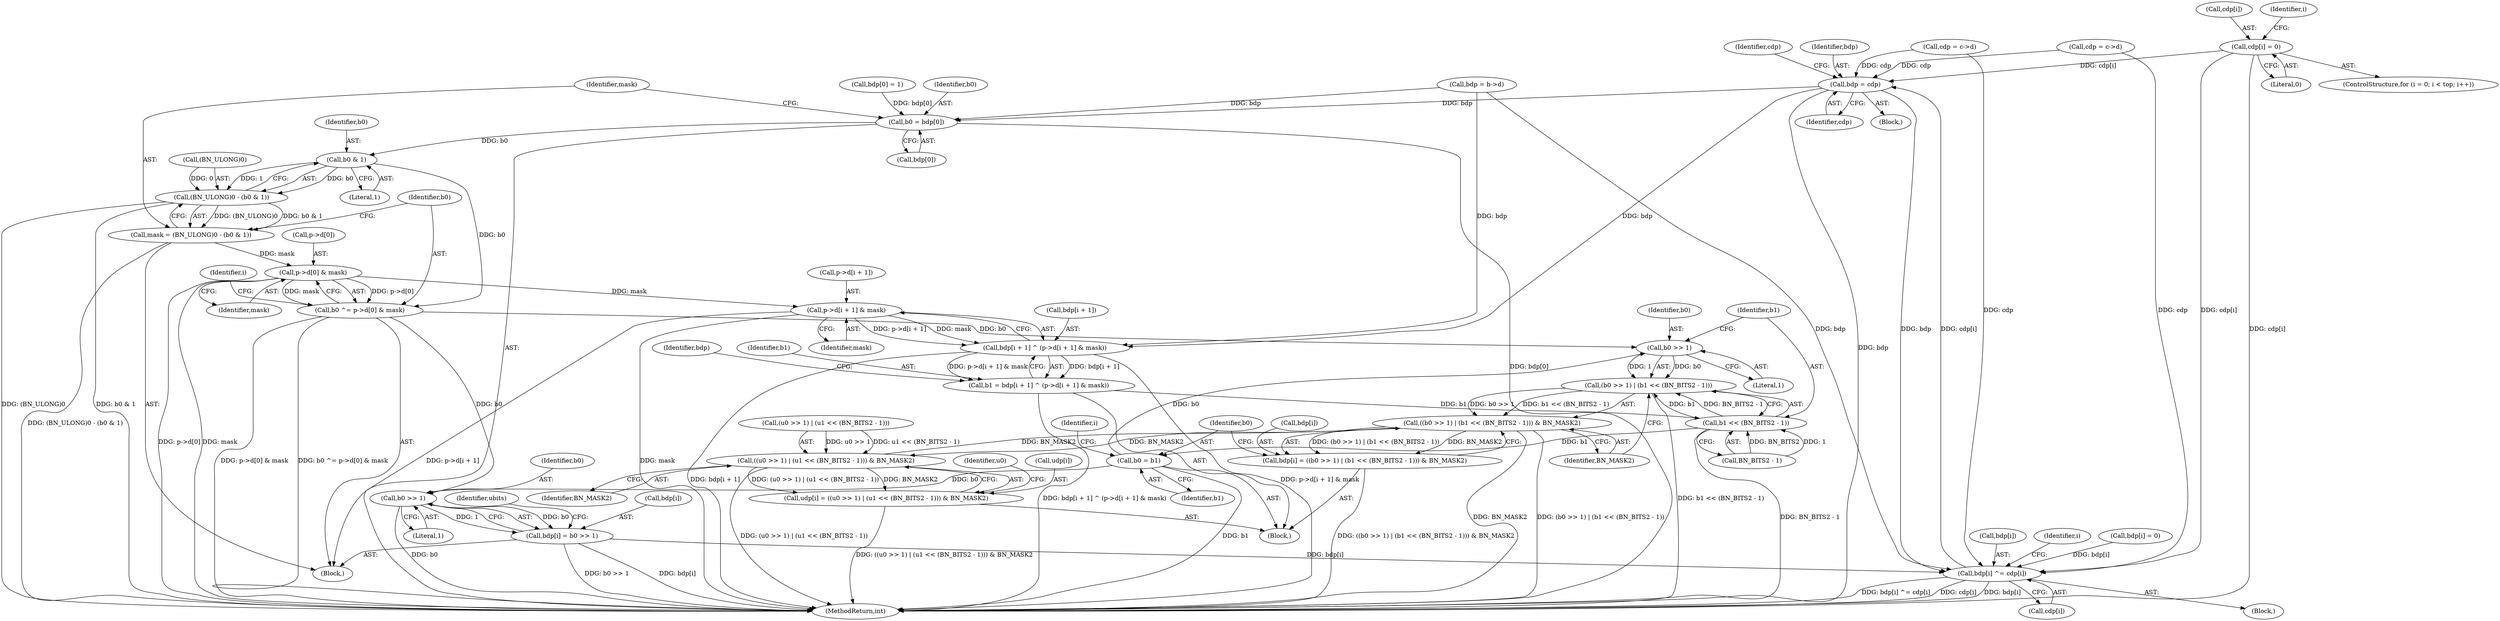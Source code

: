 digraph "0_openssl_4924b37ee01f71ae19c94a8934b80eeb2f677932@array" {
"1000289" [label="(Call,cdp[i] = 0)"];
"1000497" [label="(Call,bdp = cdp)"];
"1000327" [label="(Call,b0 = bdp[0])"];
"1000338" [label="(Call,b0 & 1)"];
"1000334" [label="(Call,(BN_ULONG)0 - (b0 & 1))"];
"1000332" [label="(Call,mask = (BN_ULONG)0 - (b0 & 1))"];
"1000343" [label="(Call,p->d[0] & mask)"];
"1000341" [label="(Call,b0 ^= p->d[0] & mask)"];
"1000410" [label="(Call,b0 >> 1)"];
"1000409" [label="(Call,(b0 >> 1) | (b1 << (BN_BITS2 - 1)))"];
"1000408" [label="(Call,((b0 >> 1) | (b1 << (BN_BITS2 - 1))) & BN_MASK2)"];
"1000373" [label="(Call,((u0 >> 1) | (u1 << (BN_BITS2 - 1))) & BN_MASK2)"];
"1000369" [label="(Call,udp[i] = ((u0 >> 1) | (u1 << (BN_BITS2 - 1))) & BN_MASK2)"];
"1000404" [label="(Call,bdp[i] = ((b0 >> 1) | (b1 << (BN_BITS2 - 1))) & BN_MASK2)"];
"1000433" [label="(Call,b0 >> 1)"];
"1000429" [label="(Call,bdp[i] = b0 >> 1)"];
"1000522" [label="(Call,bdp[i] ^= cdp[i])"];
"1000395" [label="(Call,p->d[i + 1] & mask)"];
"1000389" [label="(Call,bdp[i + 1] ^ (p->d[i + 1] & mask))"];
"1000387" [label="(Call,b1 = bdp[i + 1] ^ (p->d[i + 1] & mask))"];
"1000413" [label="(Call,b1 << (BN_BITS2 - 1))"];
"1000419" [label="(Call,b0 = b1)"];
"1000327" [label="(Call,b0 = bdp[0])"];
"1000497" [label="(Call,bdp = cdp)"];
"1000387" [label="(Call,b1 = bdp[i + 1] ^ (p->d[i + 1] & mask))"];
"1000385" [label="(Identifier,u0)"];
"1000370" [label="(Call,udp[i])"];
"1000413" [label="(Call,b1 << (BN_BITS2 - 1))"];
"1000388" [label="(Identifier,b1)"];
"1000437" [label="(Identifier,ubits)"];
"1000243" [label="(Call,bdp = b->d)"];
"1000316" [label="(Block,)"];
"1000500" [label="(Call,cdp = c->d)"];
"1000349" [label="(Identifier,mask)"];
"1000374" [label="(Call,(u0 >> 1) | (u1 << (BN_BITS2 - 1)))"];
"1000526" [label="(Call,cdp[i])"];
"1000411" [label="(Identifier,b0)"];
"1000334" [label="(Call,(BN_ULONG)0 - (b0 & 1))"];
"1000335" [label="(Call,(BN_ULONG)0)"];
"1000522" [label="(Call,bdp[i] ^= cdp[i])"];
"1000523" [label="(Call,bdp[i])"];
"1000360" [label="(Identifier,i)"];
"1000513" [label="(Identifier,i)"];
"1000332" [label="(Call,mask = (BN_ULONG)0 - (b0 & 1))"];
"1000373" [label="(Call,((u0 >> 1) | (u1 << (BN_BITS2 - 1))) & BN_MASK2)"];
"1000498" [label="(Identifier,bdp)"];
"1000248" [label="(Call,bdp[0] = 1)"];
"1000499" [label="(Identifier,cdp)"];
"1000414" [label="(Identifier,b1)"];
"1000340" [label="(Literal,1)"];
"1000406" [label="(Identifier,bdp)"];
"1000418" [label="(Identifier,BN_MASK2)"];
"1000290" [label="(Call,cdp[i])"];
"1000390" [label="(Call,bdp[i + 1])"];
"1000289" [label="(Call,cdp[i] = 0)"];
"1000664" [label="(MethodReturn,int)"];
"1000501" [label="(Identifier,cdp)"];
"1000409" [label="(Call,(b0 >> 1) | (b1 << (BN_BITS2 - 1)))"];
"1000419" [label="(Call,b0 = b1)"];
"1000404" [label="(Call,bdp[i] = ((b0 >> 1) | (b1 << (BN_BITS2 - 1))) & BN_MASK2)"];
"1000341" [label="(Call,b0 ^= p->d[0] & mask)"];
"1000410" [label="(Call,b0 >> 1)"];
"1000396" [label="(Call,p->d[i + 1])"];
"1000461" [label="(Block,)"];
"1000344" [label="(Call,p->d[0])"];
"1000421" [label="(Identifier,b1)"];
"1000293" [label="(Literal,0)"];
"1000433" [label="(Call,b0 >> 1)"];
"1000429" [label="(Call,bdp[i] = b0 >> 1)"];
"1000514" [label="(Block,)"];
"1000275" [label="(Call,cdp = c->d)"];
"1000329" [label="(Call,bdp[0])"];
"1000338" [label="(Call,b0 & 1)"];
"1000383" [label="(Identifier,BN_MASK2)"];
"1000434" [label="(Identifier,b0)"];
"1000430" [label="(Call,bdp[i])"];
"1000288" [label="(Identifier,i)"];
"1000280" [label="(ControlStructure,for (i = 0; i < top; i++))"];
"1000343" [label="(Call,p->d[0] & mask)"];
"1000412" [label="(Literal,1)"];
"1000408" [label="(Call,((b0 >> 1) | (b1 << (BN_BITS2 - 1))) & BN_MASK2)"];
"1000420" [label="(Identifier,b0)"];
"1000333" [label="(Identifier,mask)"];
"1000361" [label="(Block,)"];
"1000339" [label="(Identifier,b0)"];
"1000395" [label="(Call,p->d[i + 1] & mask)"];
"1000415" [label="(Call,BN_BITS2 - 1)"];
"1000328" [label="(Identifier,b0)"];
"1000405" [label="(Call,bdp[i])"];
"1000352" [label="(Identifier,i)"];
"1000389" [label="(Call,bdp[i + 1] ^ (p->d[i + 1] & mask))"];
"1000435" [label="(Literal,1)"];
"1000262" [label="(Call,bdp[i] = 0)"];
"1000342" [label="(Identifier,b0)"];
"1000403" [label="(Identifier,mask)"];
"1000369" [label="(Call,udp[i] = ((u0 >> 1) | (u1 << (BN_BITS2 - 1))) & BN_MASK2)"];
"1000289" -> "1000280"  [label="AST: "];
"1000289" -> "1000293"  [label="CFG: "];
"1000290" -> "1000289"  [label="AST: "];
"1000293" -> "1000289"  [label="AST: "];
"1000288" -> "1000289"  [label="CFG: "];
"1000289" -> "1000664"  [label="DDG: cdp[i]"];
"1000289" -> "1000497"  [label="DDG: cdp[i]"];
"1000289" -> "1000522"  [label="DDG: cdp[i]"];
"1000497" -> "1000461"  [label="AST: "];
"1000497" -> "1000499"  [label="CFG: "];
"1000498" -> "1000497"  [label="AST: "];
"1000499" -> "1000497"  [label="AST: "];
"1000501" -> "1000497"  [label="CFG: "];
"1000497" -> "1000664"  [label="DDG: bdp"];
"1000497" -> "1000327"  [label="DDG: bdp"];
"1000497" -> "1000389"  [label="DDG: bdp"];
"1000275" -> "1000497"  [label="DDG: cdp"];
"1000500" -> "1000497"  [label="DDG: cdp"];
"1000522" -> "1000497"  [label="DDG: cdp[i]"];
"1000497" -> "1000522"  [label="DDG: bdp"];
"1000327" -> "1000316"  [label="AST: "];
"1000327" -> "1000329"  [label="CFG: "];
"1000328" -> "1000327"  [label="AST: "];
"1000329" -> "1000327"  [label="AST: "];
"1000333" -> "1000327"  [label="CFG: "];
"1000327" -> "1000664"  [label="DDG: bdp[0]"];
"1000243" -> "1000327"  [label="DDG: bdp"];
"1000248" -> "1000327"  [label="DDG: bdp[0]"];
"1000327" -> "1000338"  [label="DDG: b0"];
"1000338" -> "1000334"  [label="AST: "];
"1000338" -> "1000340"  [label="CFG: "];
"1000339" -> "1000338"  [label="AST: "];
"1000340" -> "1000338"  [label="AST: "];
"1000334" -> "1000338"  [label="CFG: "];
"1000338" -> "1000334"  [label="DDG: b0"];
"1000338" -> "1000334"  [label="DDG: 1"];
"1000338" -> "1000341"  [label="DDG: b0"];
"1000334" -> "1000332"  [label="AST: "];
"1000335" -> "1000334"  [label="AST: "];
"1000332" -> "1000334"  [label="CFG: "];
"1000334" -> "1000664"  [label="DDG: b0 & 1"];
"1000334" -> "1000664"  [label="DDG: (BN_ULONG)0"];
"1000334" -> "1000332"  [label="DDG: (BN_ULONG)0"];
"1000334" -> "1000332"  [label="DDG: b0 & 1"];
"1000335" -> "1000334"  [label="DDG: 0"];
"1000332" -> "1000316"  [label="AST: "];
"1000333" -> "1000332"  [label="AST: "];
"1000342" -> "1000332"  [label="CFG: "];
"1000332" -> "1000664"  [label="DDG: (BN_ULONG)0 - (b0 & 1)"];
"1000332" -> "1000343"  [label="DDG: mask"];
"1000343" -> "1000341"  [label="AST: "];
"1000343" -> "1000349"  [label="CFG: "];
"1000344" -> "1000343"  [label="AST: "];
"1000349" -> "1000343"  [label="AST: "];
"1000341" -> "1000343"  [label="CFG: "];
"1000343" -> "1000664"  [label="DDG: mask"];
"1000343" -> "1000664"  [label="DDG: p->d[0]"];
"1000343" -> "1000341"  [label="DDG: p->d[0]"];
"1000343" -> "1000341"  [label="DDG: mask"];
"1000343" -> "1000395"  [label="DDG: mask"];
"1000341" -> "1000316"  [label="AST: "];
"1000342" -> "1000341"  [label="AST: "];
"1000352" -> "1000341"  [label="CFG: "];
"1000341" -> "1000664"  [label="DDG: p->d[0] & mask"];
"1000341" -> "1000664"  [label="DDG: b0 ^= p->d[0] & mask"];
"1000341" -> "1000410"  [label="DDG: b0"];
"1000341" -> "1000433"  [label="DDG: b0"];
"1000410" -> "1000409"  [label="AST: "];
"1000410" -> "1000412"  [label="CFG: "];
"1000411" -> "1000410"  [label="AST: "];
"1000412" -> "1000410"  [label="AST: "];
"1000414" -> "1000410"  [label="CFG: "];
"1000410" -> "1000409"  [label="DDG: b0"];
"1000410" -> "1000409"  [label="DDG: 1"];
"1000419" -> "1000410"  [label="DDG: b0"];
"1000409" -> "1000408"  [label="AST: "];
"1000409" -> "1000413"  [label="CFG: "];
"1000413" -> "1000409"  [label="AST: "];
"1000418" -> "1000409"  [label="CFG: "];
"1000409" -> "1000664"  [label="DDG: b1 << (BN_BITS2 - 1)"];
"1000409" -> "1000408"  [label="DDG: b0 >> 1"];
"1000409" -> "1000408"  [label="DDG: b1 << (BN_BITS2 - 1)"];
"1000413" -> "1000409"  [label="DDG: b1"];
"1000413" -> "1000409"  [label="DDG: BN_BITS2 - 1"];
"1000408" -> "1000404"  [label="AST: "];
"1000408" -> "1000418"  [label="CFG: "];
"1000418" -> "1000408"  [label="AST: "];
"1000404" -> "1000408"  [label="CFG: "];
"1000408" -> "1000664"  [label="DDG: (b0 >> 1) | (b1 << (BN_BITS2 - 1))"];
"1000408" -> "1000664"  [label="DDG: BN_MASK2"];
"1000408" -> "1000373"  [label="DDG: BN_MASK2"];
"1000408" -> "1000404"  [label="DDG: (b0 >> 1) | (b1 << (BN_BITS2 - 1))"];
"1000408" -> "1000404"  [label="DDG: BN_MASK2"];
"1000373" -> "1000408"  [label="DDG: BN_MASK2"];
"1000373" -> "1000369"  [label="AST: "];
"1000373" -> "1000383"  [label="CFG: "];
"1000374" -> "1000373"  [label="AST: "];
"1000383" -> "1000373"  [label="AST: "];
"1000369" -> "1000373"  [label="CFG: "];
"1000373" -> "1000664"  [label="DDG: (u0 >> 1) | (u1 << (BN_BITS2 - 1))"];
"1000373" -> "1000369"  [label="DDG: (u0 >> 1) | (u1 << (BN_BITS2 - 1))"];
"1000373" -> "1000369"  [label="DDG: BN_MASK2"];
"1000374" -> "1000373"  [label="DDG: u0 >> 1"];
"1000374" -> "1000373"  [label="DDG: u1 << (BN_BITS2 - 1)"];
"1000369" -> "1000361"  [label="AST: "];
"1000370" -> "1000369"  [label="AST: "];
"1000385" -> "1000369"  [label="CFG: "];
"1000369" -> "1000664"  [label="DDG: ((u0 >> 1) | (u1 << (BN_BITS2 - 1))) & BN_MASK2"];
"1000404" -> "1000361"  [label="AST: "];
"1000405" -> "1000404"  [label="AST: "];
"1000420" -> "1000404"  [label="CFG: "];
"1000404" -> "1000664"  [label="DDG: ((b0 >> 1) | (b1 << (BN_BITS2 - 1))) & BN_MASK2"];
"1000433" -> "1000429"  [label="AST: "];
"1000433" -> "1000435"  [label="CFG: "];
"1000434" -> "1000433"  [label="AST: "];
"1000435" -> "1000433"  [label="AST: "];
"1000429" -> "1000433"  [label="CFG: "];
"1000433" -> "1000664"  [label="DDG: b0"];
"1000433" -> "1000429"  [label="DDG: b0"];
"1000433" -> "1000429"  [label="DDG: 1"];
"1000419" -> "1000433"  [label="DDG: b0"];
"1000429" -> "1000316"  [label="AST: "];
"1000430" -> "1000429"  [label="AST: "];
"1000437" -> "1000429"  [label="CFG: "];
"1000429" -> "1000664"  [label="DDG: b0 >> 1"];
"1000429" -> "1000664"  [label="DDG: bdp[i]"];
"1000429" -> "1000522"  [label="DDG: bdp[i]"];
"1000522" -> "1000514"  [label="AST: "];
"1000522" -> "1000526"  [label="CFG: "];
"1000523" -> "1000522"  [label="AST: "];
"1000526" -> "1000522"  [label="AST: "];
"1000513" -> "1000522"  [label="CFG: "];
"1000522" -> "1000664"  [label="DDG: bdp[i] ^= cdp[i]"];
"1000522" -> "1000664"  [label="DDG: cdp[i]"];
"1000522" -> "1000664"  [label="DDG: bdp[i]"];
"1000262" -> "1000522"  [label="DDG: bdp[i]"];
"1000243" -> "1000522"  [label="DDG: bdp"];
"1000275" -> "1000522"  [label="DDG: cdp"];
"1000500" -> "1000522"  [label="DDG: cdp"];
"1000395" -> "1000389"  [label="AST: "];
"1000395" -> "1000403"  [label="CFG: "];
"1000396" -> "1000395"  [label="AST: "];
"1000403" -> "1000395"  [label="AST: "];
"1000389" -> "1000395"  [label="CFG: "];
"1000395" -> "1000664"  [label="DDG: p->d[i + 1]"];
"1000395" -> "1000664"  [label="DDG: mask"];
"1000395" -> "1000389"  [label="DDG: p->d[i + 1]"];
"1000395" -> "1000389"  [label="DDG: mask"];
"1000389" -> "1000387"  [label="AST: "];
"1000390" -> "1000389"  [label="AST: "];
"1000387" -> "1000389"  [label="CFG: "];
"1000389" -> "1000664"  [label="DDG: bdp[i + 1]"];
"1000389" -> "1000664"  [label="DDG: p->d[i + 1] & mask"];
"1000389" -> "1000387"  [label="DDG: bdp[i + 1]"];
"1000389" -> "1000387"  [label="DDG: p->d[i + 1] & mask"];
"1000243" -> "1000389"  [label="DDG: bdp"];
"1000387" -> "1000361"  [label="AST: "];
"1000388" -> "1000387"  [label="AST: "];
"1000406" -> "1000387"  [label="CFG: "];
"1000387" -> "1000664"  [label="DDG: bdp[i + 1] ^ (p->d[i + 1] & mask)"];
"1000387" -> "1000413"  [label="DDG: b1"];
"1000413" -> "1000415"  [label="CFG: "];
"1000414" -> "1000413"  [label="AST: "];
"1000415" -> "1000413"  [label="AST: "];
"1000413" -> "1000664"  [label="DDG: BN_BITS2 - 1"];
"1000415" -> "1000413"  [label="DDG: BN_BITS2"];
"1000415" -> "1000413"  [label="DDG: 1"];
"1000413" -> "1000419"  [label="DDG: b1"];
"1000419" -> "1000361"  [label="AST: "];
"1000419" -> "1000421"  [label="CFG: "];
"1000420" -> "1000419"  [label="AST: "];
"1000421" -> "1000419"  [label="AST: "];
"1000360" -> "1000419"  [label="CFG: "];
"1000419" -> "1000664"  [label="DDG: b1"];
}
